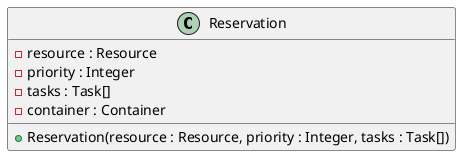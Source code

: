 @startuml
class Reservation {
    - resource : Resource
    - priority : Integer
    - tasks : Task[]
    - container : Container
    + Reservation(resource : Resource, priority : Integer, tasks : Task[])
}
@enduml